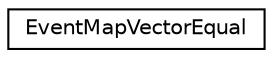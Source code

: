 digraph "Graphical Class Hierarchy"
{
  edge [fontname="Helvetica",fontsize="10",labelfontname="Helvetica",labelfontsize="10"];
  node [fontname="Helvetica",fontsize="10",shape=record];
  rankdir="LR";
  Node0 [label="EventMapVectorEqual",height=0.2,width=0.4,color="black", fillcolor="white", style="filled",URL="$structkaldi_1_1EventMapVectorEqual.html"];
}
